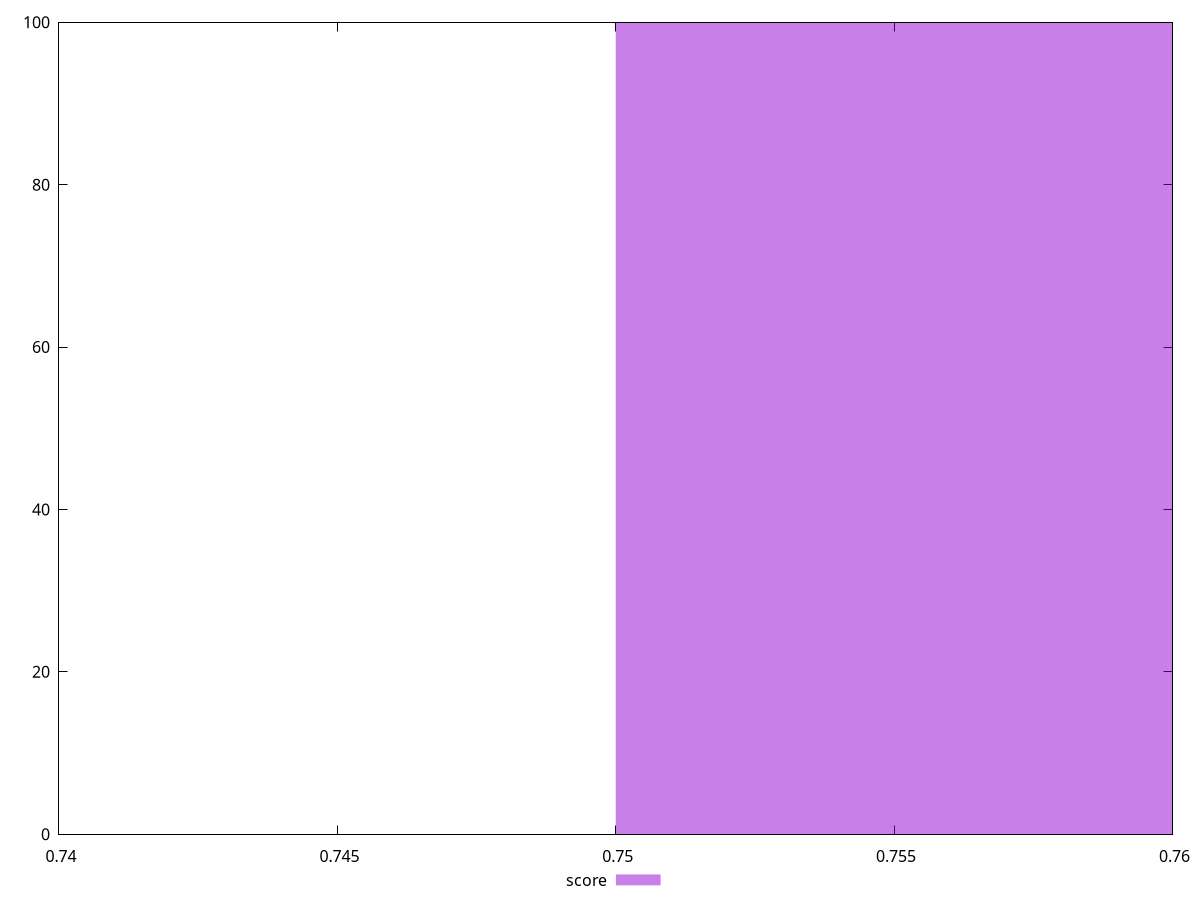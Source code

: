 reset

$score <<EOF
0.8 100
EOF

set key outside below
set boxwidth 0.1
set xrange [0.74:0.76]
set yrange [0:100]
set trange [0:100]
set style fill transparent solid 0.5 noborder
set terminal svg size 640, 490 enhanced background rgb 'white'
set output "report_00012_2021-02-09T11:01:39.952Z/uses-optimized-images/samples/pages+cached+noadtech/score/histogram.svg"

plot $score title "score" with boxes

reset
